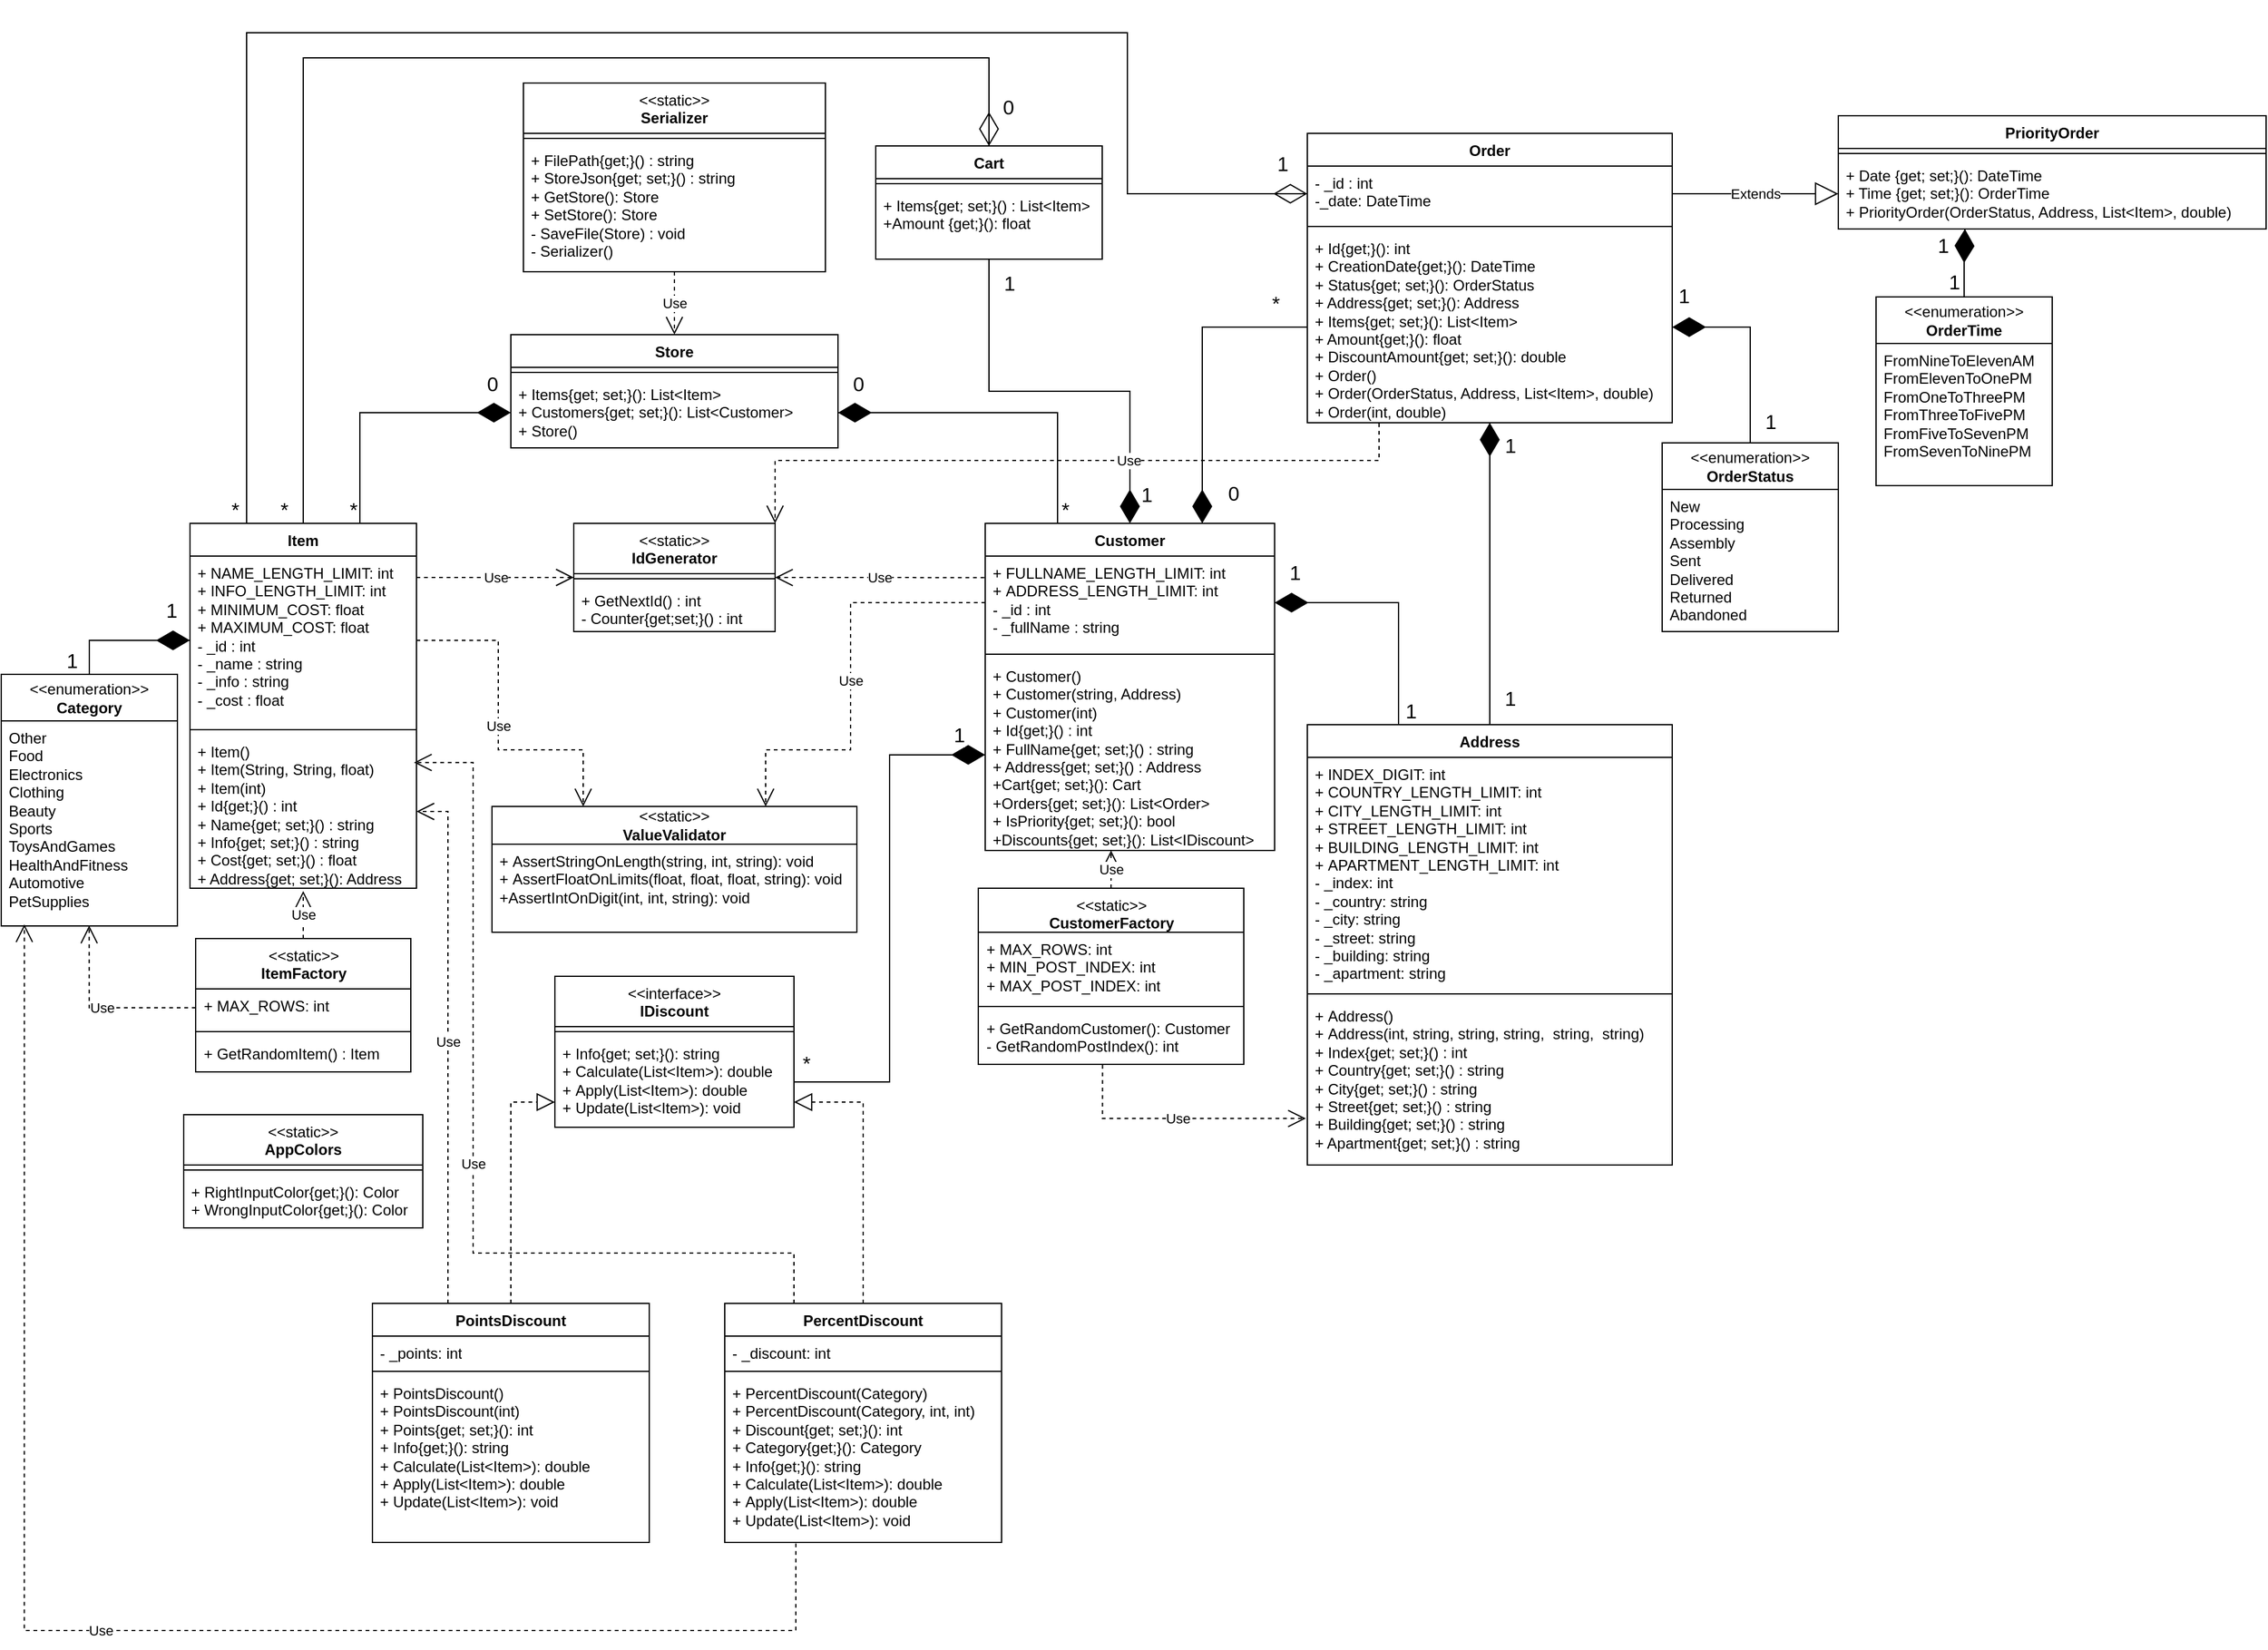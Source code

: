 <mxfile version="23.1.5" type="device">
  <diagram name="Страница — 1" id="dKUkYGr1s_UcH-8YKei1">
    <mxGraphModel dx="2336" dy="2057" grid="1" gridSize="10" guides="1" tooltips="1" connect="1" arrows="1" fold="1" page="1" pageScale="1" pageWidth="827" pageHeight="1169" math="0" shadow="0">
      <root>
        <mxCell id="0" />
        <mxCell id="1" parent="0" />
        <mxCell id="oU2BkXmcU1scd5kveSyB-1" value="Customer" style="swimlane;fontStyle=1;align=center;verticalAlign=top;childLayout=stackLayout;horizontal=1;startSize=26;horizontalStack=0;resizeParent=1;resizeParentMax=0;resizeLast=0;collapsible=1;marginBottom=0;whiteSpace=wrap;html=1;" parent="1" vertex="1">
          <mxGeometry x="567" y="-80" width="230" height="260" as="geometry" />
        </mxCell>
        <mxCell id="oU2BkXmcU1scd5kveSyB-2" value="+&amp;nbsp;FULLNAME_LENGTH_LIMIT: int&lt;br&gt;+&amp;nbsp;ADDRESS_LENGTH_LIMIT: int&lt;br&gt;- _id : int&lt;br&gt;- _fullName : string" style="text;strokeColor=none;fillColor=none;align=left;verticalAlign=top;spacingLeft=4;spacingRight=4;overflow=hidden;rotatable=0;points=[[0,0.5],[1,0.5]];portConstraint=eastwest;whiteSpace=wrap;html=1;" parent="oU2BkXmcU1scd5kveSyB-1" vertex="1">
          <mxGeometry y="26" width="230" height="74" as="geometry" />
        </mxCell>
        <mxCell id="oU2BkXmcU1scd5kveSyB-3" value="" style="line;strokeWidth=1;fillColor=none;align=left;verticalAlign=middle;spacingTop=-1;spacingLeft=3;spacingRight=3;rotatable=0;labelPosition=right;points=[];portConstraint=eastwest;strokeColor=inherit;" parent="oU2BkXmcU1scd5kveSyB-1" vertex="1">
          <mxGeometry y="100" width="230" height="8" as="geometry" />
        </mxCell>
        <mxCell id="oU2BkXmcU1scd5kveSyB-4" value="+&amp;nbsp;Customer()&lt;br style=&quot;border-color: var(--border-color);&quot;&gt;+ Customer(string, Address)&lt;br&gt;+ Customer(int)&lt;br&gt;+ Id{get;}() : int&lt;br&gt;+ FullName{get; set;}() : string&lt;br&gt;+ Address{get; set;}() : Address&lt;br&gt;+Cart{get; set;}():&amp;nbsp;Cart&lt;br&gt;+Orders{get; set;}(): List&amp;lt;Order&amp;gt;&lt;br&gt;+&amp;nbsp;IsPriority{get; set;}(): bool&lt;br&gt;+Discounts{get; set;}():&amp;nbsp;List&amp;lt;IDiscount&amp;gt;" style="text;strokeColor=none;fillColor=none;align=left;verticalAlign=top;spacingLeft=4;spacingRight=4;overflow=hidden;rotatable=0;points=[[0,0.5],[1,0.5]];portConstraint=eastwest;whiteSpace=wrap;html=1;" parent="oU2BkXmcU1scd5kveSyB-1" vertex="1">
          <mxGeometry y="108" width="230" height="152" as="geometry" />
        </mxCell>
        <mxCell id="oU2BkXmcU1scd5kveSyB-5" value="Item" style="swimlane;fontStyle=1;align=center;verticalAlign=top;childLayout=stackLayout;horizontal=1;startSize=26;horizontalStack=0;resizeParent=1;resizeParentMax=0;resizeLast=0;collapsible=1;marginBottom=0;whiteSpace=wrap;html=1;" parent="1" vertex="1">
          <mxGeometry x="-65" y="-80" width="180" height="290" as="geometry" />
        </mxCell>
        <mxCell id="oU2BkXmcU1scd5kveSyB-6" value="+&amp;nbsp;NAME_LENGTH_LIMIT: int&lt;br&gt;+&amp;nbsp;INFO_LENGTH_LIMIT: int&lt;br&gt;+&amp;nbsp;MINIMUM_COST: float&lt;br&gt;+&amp;nbsp;MAXIMUM_COST: float&lt;br&gt;- _id : int&lt;br&gt;- _name : string&lt;br&gt;- _info : string&lt;br&gt;- _cost : float" style="text;strokeColor=none;fillColor=none;align=left;verticalAlign=top;spacingLeft=4;spacingRight=4;overflow=hidden;rotatable=0;points=[[0,0.5],[1,0.5]];portConstraint=eastwest;whiteSpace=wrap;html=1;" parent="oU2BkXmcU1scd5kveSyB-5" vertex="1">
          <mxGeometry y="26" width="180" height="134" as="geometry" />
        </mxCell>
        <mxCell id="oU2BkXmcU1scd5kveSyB-7" value="" style="line;strokeWidth=1;fillColor=none;align=left;verticalAlign=middle;spacingTop=-1;spacingLeft=3;spacingRight=3;rotatable=0;labelPosition=right;points=[];portConstraint=eastwest;strokeColor=inherit;" parent="oU2BkXmcU1scd5kveSyB-5" vertex="1">
          <mxGeometry y="160" width="180" height="8" as="geometry" />
        </mxCell>
        <mxCell id="oU2BkXmcU1scd5kveSyB-8" value="+&amp;nbsp;Item()&lt;br&gt;+&amp;nbsp;Item(String, String, float)&lt;br&gt;+&amp;nbsp;Item(int)&lt;br&gt;+ Id{get;}() : int&lt;br&gt;+ Name{get; set;}() : string&lt;br&gt;+ Info{get; set;}() : string&lt;br&gt;+ Cost{get; set;}() : float&lt;br&gt;+ Address{get; set;}(): Address" style="text;strokeColor=none;fillColor=none;align=left;verticalAlign=top;spacingLeft=4;spacingRight=4;overflow=hidden;rotatable=0;points=[[0,0.5],[1,0.5]];portConstraint=eastwest;whiteSpace=wrap;html=1;" parent="oU2BkXmcU1scd5kveSyB-5" vertex="1">
          <mxGeometry y="168" width="180" height="122" as="geometry" />
        </mxCell>
        <mxCell id="oU2BkXmcU1scd5kveSyB-9" value="&lt;span style=&quot;font-weight: normal;&quot;&gt;&amp;lt;&amp;lt;static&amp;gt;&amp;gt;&lt;/span&gt;&lt;br&gt;IdGenerator" style="swimlane;fontStyle=1;align=center;verticalAlign=top;childLayout=stackLayout;horizontal=1;startSize=40;horizontalStack=0;resizeParent=1;resizeParentMax=0;resizeLast=0;collapsible=1;marginBottom=0;whiteSpace=wrap;html=1;" parent="1" vertex="1">
          <mxGeometry x="240" y="-80" width="160" height="86" as="geometry" />
        </mxCell>
        <mxCell id="oU2BkXmcU1scd5kveSyB-11" value="" style="line;strokeWidth=1;fillColor=none;align=left;verticalAlign=middle;spacingTop=-1;spacingLeft=3;spacingRight=3;rotatable=0;labelPosition=right;points=[];portConstraint=eastwest;strokeColor=inherit;" parent="oU2BkXmcU1scd5kveSyB-9" vertex="1">
          <mxGeometry y="40" width="160" height="8" as="geometry" />
        </mxCell>
        <mxCell id="oU2BkXmcU1scd5kveSyB-12" value="+ GetNextId() : int&lt;br&gt;- Counter{get;set;}() : int" style="text;strokeColor=none;fillColor=none;align=left;verticalAlign=top;spacingLeft=4;spacingRight=4;overflow=hidden;rotatable=0;points=[[0,0.5],[1,0.5]];portConstraint=eastwest;whiteSpace=wrap;html=1;" parent="oU2BkXmcU1scd5kveSyB-9" vertex="1">
          <mxGeometry y="48" width="160" height="38" as="geometry" />
        </mxCell>
        <mxCell id="oU2BkXmcU1scd5kveSyB-17" value="&amp;lt;&amp;lt;static&amp;gt;&amp;gt;&lt;br&gt;&lt;b&gt;ValueValidator&lt;/b&gt;" style="swimlane;fontStyle=0;childLayout=stackLayout;horizontal=1;startSize=30;fillColor=none;horizontalStack=0;resizeParent=1;resizeParentMax=0;resizeLast=0;collapsible=1;marginBottom=0;whiteSpace=wrap;html=1;" parent="1" vertex="1">
          <mxGeometry x="175" y="145" width="290" height="100" as="geometry" />
        </mxCell>
        <mxCell id="oU2BkXmcU1scd5kveSyB-18" value="+&amp;nbsp;AssertStringOnLength(string, int, string): void&lt;br&gt;+&amp;nbsp;AssertFloatOnLimits(float, float,&amp;nbsp;&lt;span style=&quot;background-color: initial;&quot;&gt;float, string): void&lt;br&gt;+AssertIntOnDigit(int, int, string): void&lt;br&gt;&lt;/span&gt;" style="text;strokeColor=none;fillColor=none;align=left;verticalAlign=top;spacingLeft=4;spacingRight=4;overflow=hidden;rotatable=0;points=[[0,0.5],[1,0.5]];portConstraint=eastwest;whiteSpace=wrap;html=1;" parent="oU2BkXmcU1scd5kveSyB-17" vertex="1">
          <mxGeometry y="30" width="290" height="70" as="geometry" />
        </mxCell>
        <mxCell id="YUPpxHXHpWBwXL3RrCX6-3" value="&lt;span style=&quot;font-weight: normal;&quot;&gt;&amp;lt;&amp;lt;static&amp;gt;&amp;gt;&lt;/span&gt;&lt;br&gt;CustomerFactory" style="swimlane;fontStyle=1;align=center;verticalAlign=top;childLayout=stackLayout;horizontal=1;startSize=35;horizontalStack=0;resizeParent=1;resizeParentMax=0;resizeLast=0;collapsible=1;marginBottom=0;whiteSpace=wrap;html=1;" parent="1" vertex="1">
          <mxGeometry x="561.5" y="210" width="211" height="140" as="geometry" />
        </mxCell>
        <mxCell id="YUPpxHXHpWBwXL3RrCX6-4" value="+&amp;nbsp;MAX_ROWS: int&lt;br&gt;+&amp;nbsp;MIN_POST_INDEX: int&lt;br&gt;+&amp;nbsp;MAX_POST_INDEX: int&lt;br&gt;&lt;div&gt;&lt;br&gt;&lt;/div&gt;" style="text;strokeColor=none;fillColor=none;align=left;verticalAlign=top;spacingLeft=4;spacingRight=4;overflow=hidden;rotatable=0;points=[[0,0.5],[1,0.5]];portConstraint=eastwest;whiteSpace=wrap;html=1;" parent="YUPpxHXHpWBwXL3RrCX6-3" vertex="1">
          <mxGeometry y="35" width="211" height="55" as="geometry" />
        </mxCell>
        <mxCell id="YUPpxHXHpWBwXL3RrCX6-5" value="" style="line;strokeWidth=1;fillColor=none;align=left;verticalAlign=middle;spacingTop=-1;spacingLeft=3;spacingRight=3;rotatable=0;labelPosition=right;points=[];portConstraint=eastwest;strokeColor=inherit;" parent="YUPpxHXHpWBwXL3RrCX6-3" vertex="1">
          <mxGeometry y="90" width="211" height="8" as="geometry" />
        </mxCell>
        <mxCell id="YUPpxHXHpWBwXL3RrCX6-6" value="+&amp;nbsp;GetRandomCustomer(): Customer&lt;br&gt;- GetRandomPostIndex(): int" style="text;strokeColor=none;fillColor=none;align=left;verticalAlign=top;spacingLeft=4;spacingRight=4;overflow=hidden;rotatable=0;points=[[0,0.5],[1,0.5]];portConstraint=eastwest;whiteSpace=wrap;html=1;" parent="YUPpxHXHpWBwXL3RrCX6-3" vertex="1">
          <mxGeometry y="98" width="211" height="42" as="geometry" />
        </mxCell>
        <mxCell id="YUPpxHXHpWBwXL3RrCX6-7" value="&lt;span style=&quot;font-weight: normal;&quot;&gt;&amp;lt;&amp;lt;static&amp;gt;&amp;gt;&lt;/span&gt;&lt;br&gt;ItemFactory" style="swimlane;fontStyle=1;align=center;verticalAlign=top;childLayout=stackLayout;horizontal=1;startSize=40;horizontalStack=0;resizeParent=1;resizeParentMax=0;resizeLast=0;collapsible=1;marginBottom=0;whiteSpace=wrap;html=1;" parent="1" vertex="1">
          <mxGeometry x="-60.5" y="250" width="171" height="106" as="geometry" />
        </mxCell>
        <mxCell id="YUPpxHXHpWBwXL3RrCX6-8" value="+&amp;nbsp;MAX_ROWS: int" style="text;strokeColor=none;fillColor=none;align=left;verticalAlign=top;spacingLeft=4;spacingRight=4;overflow=hidden;rotatable=0;points=[[0,0.5],[1,0.5]];portConstraint=eastwest;whiteSpace=wrap;html=1;" parent="YUPpxHXHpWBwXL3RrCX6-7" vertex="1">
          <mxGeometry y="40" width="171" height="30" as="geometry" />
        </mxCell>
        <mxCell id="YUPpxHXHpWBwXL3RrCX6-9" value="" style="line;strokeWidth=1;fillColor=none;align=left;verticalAlign=middle;spacingTop=-1;spacingLeft=3;spacingRight=3;rotatable=0;labelPosition=right;points=[];portConstraint=eastwest;strokeColor=inherit;" parent="YUPpxHXHpWBwXL3RrCX6-7" vertex="1">
          <mxGeometry y="70" width="171" height="8" as="geometry" />
        </mxCell>
        <mxCell id="YUPpxHXHpWBwXL3RrCX6-10" value="+&amp;nbsp;GetRandomItem() : Item" style="text;strokeColor=none;fillColor=none;align=left;verticalAlign=top;spacingLeft=4;spacingRight=4;overflow=hidden;rotatable=0;points=[[0,0.5],[1,0.5]];portConstraint=eastwest;whiteSpace=wrap;html=1;" parent="YUPpxHXHpWBwXL3RrCX6-7" vertex="1">
          <mxGeometry y="78" width="171" height="28" as="geometry" />
        </mxCell>
        <mxCell id="YUPpxHXHpWBwXL3RrCX6-11" value="&lt;span style=&quot;font-weight: normal;&quot;&gt;&amp;lt;&amp;lt;static&amp;gt;&amp;gt;&lt;/span&gt;&lt;br&gt;Serializer" style="swimlane;fontStyle=1;align=center;verticalAlign=top;childLayout=stackLayout;horizontal=1;startSize=40;horizontalStack=0;resizeParent=1;resizeParentMax=0;resizeLast=0;collapsible=1;marginBottom=0;whiteSpace=wrap;html=1;" parent="1" vertex="1">
          <mxGeometry x="200" y="-430" width="240" height="150" as="geometry" />
        </mxCell>
        <mxCell id="YUPpxHXHpWBwXL3RrCX6-13" value="" style="line;strokeWidth=1;fillColor=none;align=left;verticalAlign=middle;spacingTop=-1;spacingLeft=3;spacingRight=3;rotatable=0;labelPosition=right;points=[];portConstraint=eastwest;strokeColor=inherit;" parent="YUPpxHXHpWBwXL3RrCX6-11" vertex="1">
          <mxGeometry y="40" width="240" height="8" as="geometry" />
        </mxCell>
        <mxCell id="YUPpxHXHpWBwXL3RrCX6-14" value="+ FilePath{get;}() : string&lt;br&gt;+ StoreJson{get; set;}() : string&lt;br&gt;+ GetStore(): Store&lt;br&gt;+ SetStore(): Store&lt;br&gt;&lt;div&gt;-&amp;nbsp;SaveFile(Store) : void&lt;/div&gt;&lt;div&gt;- Serializer()&lt;br&gt;&lt;/div&gt;" style="text;strokeColor=none;fillColor=none;align=left;verticalAlign=top;spacingLeft=4;spacingRight=4;overflow=hidden;rotatable=0;points=[[0,0.5],[1,0.5]];portConstraint=eastwest;whiteSpace=wrap;html=1;" parent="YUPpxHXHpWBwXL3RrCX6-11" vertex="1">
          <mxGeometry y="48" width="240" height="102" as="geometry" />
        </mxCell>
        <mxCell id="bea4LqYPN4ypu249EUO9-9" value="&amp;lt;&amp;lt;enumeration&amp;gt;&amp;gt;&lt;br style=&quot;border-color: var(--border-color); font-weight: 700;&quot;&gt;&lt;span style=&quot;font-weight: 700;&quot;&gt;Category&lt;/span&gt;" style="swimlane;fontStyle=0;childLayout=stackLayout;horizontal=1;startSize=37;fillColor=none;horizontalStack=0;resizeParent=1;resizeParentMax=0;resizeLast=0;collapsible=1;marginBottom=0;whiteSpace=wrap;html=1;" parent="1" vertex="1">
          <mxGeometry x="-215" y="40" width="140" height="200" as="geometry" />
        </mxCell>
        <mxCell id="bea4LqYPN4ypu249EUO9-10" value="&lt;div&gt;Other&lt;/div&gt;&lt;div&gt;Food&lt;/div&gt;&lt;div&gt;Electronics&lt;/div&gt;&lt;div&gt;Clothing&lt;/div&gt;&lt;div&gt;Beauty&lt;/div&gt;&lt;div&gt;Sports&lt;/div&gt;&lt;div&gt;ToysAndGames&lt;/div&gt;&lt;div&gt;HealthAndFitness&lt;/div&gt;&lt;div&gt;Automotive&lt;/div&gt;&lt;div&gt;PetSupplies&lt;/div&gt;" style="text;strokeColor=none;fillColor=none;align=left;verticalAlign=top;spacingLeft=4;spacingRight=4;overflow=hidden;rotatable=0;points=[[0,0.5],[1,0.5]];portConstraint=eastwest;whiteSpace=wrap;html=1;" parent="bea4LqYPN4ypu249EUO9-9" vertex="1">
          <mxGeometry y="37" width="140" height="163" as="geometry" />
        </mxCell>
        <mxCell id="bea4LqYPN4ypu249EUO9-13" value="Store" style="swimlane;fontStyle=1;align=center;verticalAlign=top;childLayout=stackLayout;horizontal=1;startSize=26;horizontalStack=0;resizeParent=1;resizeParentMax=0;resizeLast=0;collapsible=1;marginBottom=0;whiteSpace=wrap;html=1;" parent="1" vertex="1">
          <mxGeometry x="190" y="-230" width="260" height="90" as="geometry" />
        </mxCell>
        <mxCell id="bea4LqYPN4ypu249EUO9-15" value="" style="line;strokeWidth=1;fillColor=none;align=left;verticalAlign=middle;spacingTop=-1;spacingLeft=3;spacingRight=3;rotatable=0;labelPosition=right;points=[];portConstraint=eastwest;strokeColor=inherit;" parent="bea4LqYPN4ypu249EUO9-13" vertex="1">
          <mxGeometry y="26" width="260" height="8" as="geometry" />
        </mxCell>
        <mxCell id="bea4LqYPN4ypu249EUO9-16" value="+&amp;nbsp;Items{get; set;}(): List&amp;lt;Item&amp;gt;&lt;div&gt;+ Customers{get; set;}(): List&amp;lt;Customer&amp;gt;&lt;/div&gt;&lt;div&gt;+ Store()&lt;/div&gt;" style="text;strokeColor=none;fillColor=none;align=left;verticalAlign=top;spacingLeft=4;spacingRight=4;overflow=hidden;rotatable=0;points=[[0,0.5],[1,0.5]];portConstraint=eastwest;whiteSpace=wrap;html=1;" parent="bea4LqYPN4ypu249EUO9-13" vertex="1">
          <mxGeometry y="34" width="260" height="56" as="geometry" />
        </mxCell>
        <mxCell id="bea4LqYPN4ypu249EUO9-17" value="Address" style="swimlane;fontStyle=1;align=center;verticalAlign=top;childLayout=stackLayout;horizontal=1;startSize=26;horizontalStack=0;resizeParent=1;resizeParentMax=0;resizeLast=0;collapsible=1;marginBottom=0;whiteSpace=wrap;html=1;" parent="1" vertex="1">
          <mxGeometry x="823" y="80" width="290" height="350" as="geometry" />
        </mxCell>
        <mxCell id="bea4LqYPN4ypu249EUO9-18" value="+&amp;nbsp;INDEX_DIGIT: int&lt;br style=&quot;border-color: var(--border-color);&quot;&gt;+&amp;nbsp;COUNTRY_LENGTH_LIMIT: int&lt;br style=&quot;border-color: var(--border-color);&quot;&gt;+&amp;nbsp;CITY_LENGTH_LIMIT: int&lt;br style=&quot;border-color: var(--border-color);&quot;&gt;+&amp;nbsp;STREET_LENGTH_LIMIT: int&lt;br style=&quot;border-color: var(--border-color);&quot;&gt;+&amp;nbsp;BUILDING_LENGTH_LIMIT: int&lt;br style=&quot;border-color: var(--border-color);&quot;&gt;+&amp;nbsp;APARTMENT_LENGTH_LIMIT: int&lt;br&gt;-&amp;nbsp;_index: int&lt;br&gt;-&amp;nbsp;_country: string&lt;br&gt;- _city: string&lt;br&gt;- _street: string&lt;br&gt;- _building: string&lt;br&gt;- _apartment: string" style="text;strokeColor=none;fillColor=none;align=left;verticalAlign=top;spacingLeft=4;spacingRight=4;overflow=hidden;rotatable=0;points=[[0,0.5],[1,0.5]];portConstraint=eastwest;whiteSpace=wrap;html=1;" parent="bea4LqYPN4ypu249EUO9-17" vertex="1">
          <mxGeometry y="26" width="290" height="184" as="geometry" />
        </mxCell>
        <mxCell id="bea4LqYPN4ypu249EUO9-19" value="" style="line;strokeWidth=1;fillColor=none;align=left;verticalAlign=middle;spacingTop=-1;spacingLeft=3;spacingRight=3;rotatable=0;labelPosition=right;points=[];portConstraint=eastwest;strokeColor=inherit;" parent="bea4LqYPN4ypu249EUO9-17" vertex="1">
          <mxGeometry y="210" width="290" height="8" as="geometry" />
        </mxCell>
        <mxCell id="bea4LqYPN4ypu249EUO9-20" value="+&amp;nbsp;Address()&lt;br&gt;+&amp;nbsp;Address(int, string, string, string,&amp;nbsp; string,&amp;nbsp; string)&lt;br&gt;+ Index{get; set;}() : int&lt;br style=&quot;border-color: var(--border-color);&quot;&gt;+ Country{get; set;}() : string&lt;br&gt;+ City{get; set;}() : string&lt;br&gt;+ Street{get; set;}() : string&lt;br&gt;+ Building{get; set;}() : string&lt;br&gt;+ Apartment{get; set;}() : string" style="text;strokeColor=none;fillColor=none;align=left;verticalAlign=top;spacingLeft=4;spacingRight=4;overflow=hidden;rotatable=0;points=[[0,0.5],[1,0.5]];portConstraint=eastwest;whiteSpace=wrap;html=1;" parent="bea4LqYPN4ypu249EUO9-17" vertex="1">
          <mxGeometry y="218" width="290" height="132" as="geometry" />
        </mxCell>
        <mxCell id="bea4LqYPN4ypu249EUO9-51" value="" style="endArrow=none;html=1;edgeStyle=orthogonalEdgeStyle;rounded=0;entryX=0;entryY=0.5;entryDx=0;entryDy=0;exitX=0.5;exitY=0;exitDx=0;exitDy=0;" parent="1" source="bea4LqYPN4ypu249EUO9-9" target="oU2BkXmcU1scd5kveSyB-6" edge="1">
          <mxGeometry relative="1" as="geometry">
            <mxPoint x="-160" y="140" as="sourcePoint" />
            <mxPoint y="140" as="targetPoint" />
          </mxGeometry>
        </mxCell>
        <mxCell id="bea4LqYPN4ypu249EUO9-52" value="1" style="edgeLabel;resizable=0;html=1;align=left;verticalAlign=bottom;fontSize=16;" parent="bea4LqYPN4ypu249EUO9-51" connectable="0" vertex="1">
          <mxGeometry x="-1" relative="1" as="geometry">
            <mxPoint x="-20" as="offset" />
          </mxGeometry>
        </mxCell>
        <mxCell id="bea4LqYPN4ypu249EUO9-53" value="1" style="edgeLabel;resizable=0;html=1;align=right;verticalAlign=bottom;fontSize=16;" parent="bea4LqYPN4ypu249EUO9-51" connectable="0" vertex="1">
          <mxGeometry x="1" relative="1" as="geometry">
            <mxPoint x="-10" y="-13" as="offset" />
          </mxGeometry>
        </mxCell>
        <mxCell id="bea4LqYPN4ypu249EUO9-59" value="" style="endArrow=none;html=1;edgeStyle=orthogonalEdgeStyle;rounded=0;entryX=0;entryY=0.5;entryDx=0;entryDy=0;exitX=0.75;exitY=0;exitDx=0;exitDy=0;" parent="1" source="oU2BkXmcU1scd5kveSyB-5" target="bea4LqYPN4ypu249EUO9-16" edge="1">
          <mxGeometry relative="1" as="geometry">
            <mxPoint x="80" y="-190" as="sourcePoint" />
            <mxPoint x="240" y="-190" as="targetPoint" />
          </mxGeometry>
        </mxCell>
        <mxCell id="bea4LqYPN4ypu249EUO9-60" value="*" style="edgeLabel;resizable=0;html=1;align=left;verticalAlign=bottom;fontSize=16;" parent="bea4LqYPN4ypu249EUO9-59" connectable="0" vertex="1">
          <mxGeometry x="-1" relative="1" as="geometry">
            <mxPoint x="-10" as="offset" />
          </mxGeometry>
        </mxCell>
        <mxCell id="bea4LqYPN4ypu249EUO9-61" value="0" style="edgeLabel;resizable=0;html=1;align=right;verticalAlign=bottom;fontSize=16;" parent="bea4LqYPN4ypu249EUO9-59" connectable="0" vertex="1">
          <mxGeometry x="1" relative="1" as="geometry">
            <mxPoint x="-10" y="-12" as="offset" />
          </mxGeometry>
        </mxCell>
        <mxCell id="bea4LqYPN4ypu249EUO9-63" value="" style="endArrow=diamondThin;endFill=1;endSize=24;html=1;rounded=0;entryX=1;entryY=0.5;entryDx=0;entryDy=0;exitX=0.25;exitY=0;exitDx=0;exitDy=0;edgeStyle=orthogonalEdgeStyle;" parent="1" source="oU2BkXmcU1scd5kveSyB-1" target="bea4LqYPN4ypu249EUO9-16" edge="1">
          <mxGeometry width="160" relative="1" as="geometry">
            <mxPoint x="570" y="-200" as="sourcePoint" />
            <mxPoint x="730" y="-200" as="targetPoint" />
          </mxGeometry>
        </mxCell>
        <mxCell id="bea4LqYPN4ypu249EUO9-64" value="" style="endArrow=none;html=1;edgeStyle=orthogonalEdgeStyle;rounded=0;exitX=1;exitY=0.5;exitDx=0;exitDy=0;entryX=0.25;entryY=0;entryDx=0;entryDy=0;" parent="1" source="bea4LqYPN4ypu249EUO9-16" target="oU2BkXmcU1scd5kveSyB-1" edge="1">
          <mxGeometry relative="1" as="geometry">
            <mxPoint x="550" y="-200" as="sourcePoint" />
            <mxPoint x="710" y="-200" as="targetPoint" />
          </mxGeometry>
        </mxCell>
        <mxCell id="bea4LqYPN4ypu249EUO9-65" value="0" style="edgeLabel;resizable=0;html=1;align=left;verticalAlign=bottom;fontSize=16;" parent="bea4LqYPN4ypu249EUO9-64" connectable="0" vertex="1">
          <mxGeometry x="-1" relative="1" as="geometry">
            <mxPoint x="10" y="-12" as="offset" />
          </mxGeometry>
        </mxCell>
        <mxCell id="bea4LqYPN4ypu249EUO9-66" value="*" style="edgeLabel;resizable=0;html=1;align=right;verticalAlign=bottom;fontSize=16;" parent="bea4LqYPN4ypu249EUO9-64" connectable="0" vertex="1">
          <mxGeometry x="1" relative="1" as="geometry">
            <mxPoint x="10" as="offset" />
          </mxGeometry>
        </mxCell>
        <mxCell id="bea4LqYPN4ypu249EUO9-67" value="" style="endArrow=diamondThin;endFill=1;endSize=24;html=1;rounded=0;entryX=0;entryY=0.5;entryDx=0;entryDy=0;edgeStyle=orthogonalEdgeStyle;exitX=0.75;exitY=0;exitDx=0;exitDy=0;" parent="1" source="oU2BkXmcU1scd5kveSyB-5" target="bea4LqYPN4ypu249EUO9-16" edge="1">
          <mxGeometry width="160" relative="1" as="geometry">
            <mxPoint x="20" y="-130" as="sourcePoint" />
            <mxPoint x="180" y="-130" as="targetPoint" />
          </mxGeometry>
        </mxCell>
        <mxCell id="bea4LqYPN4ypu249EUO9-68" value="" style="endArrow=none;html=1;edgeStyle=orthogonalEdgeStyle;rounded=0;entryX=0.25;entryY=0;entryDx=0;entryDy=0;exitX=1;exitY=0.5;exitDx=0;exitDy=0;" parent="1" source="oU2BkXmcU1scd5kveSyB-2" target="bea4LqYPN4ypu249EUO9-17" edge="1">
          <mxGeometry relative="1" as="geometry">
            <mxPoint x="710" y="-23" as="sourcePoint" />
            <mxPoint x="790" y="-50" as="targetPoint" />
          </mxGeometry>
        </mxCell>
        <mxCell id="bea4LqYPN4ypu249EUO9-69" value="1" style="edgeLabel;resizable=0;html=1;align=left;verticalAlign=bottom;fontSize=16;" parent="bea4LqYPN4ypu249EUO9-68" connectable="0" vertex="1">
          <mxGeometry x="-1" relative="1" as="geometry">
            <mxPoint x="10" y="-13" as="offset" />
          </mxGeometry>
        </mxCell>
        <mxCell id="bea4LqYPN4ypu249EUO9-70" value="1" style="edgeLabel;resizable=0;html=1;align=right;verticalAlign=bottom;fontSize=16;" parent="bea4LqYPN4ypu249EUO9-68" connectable="0" vertex="1">
          <mxGeometry x="1" relative="1" as="geometry">
            <mxPoint x="15" as="offset" />
          </mxGeometry>
        </mxCell>
        <mxCell id="bea4LqYPN4ypu249EUO9-71" value="" style="endArrow=diamondThin;endFill=1;endSize=24;html=1;rounded=0;entryX=0;entryY=0.5;entryDx=0;entryDy=0;edgeStyle=orthogonalEdgeStyle;exitX=0.5;exitY=0;exitDx=0;exitDy=0;" parent="1" source="bea4LqYPN4ypu249EUO9-9" target="oU2BkXmcU1scd5kveSyB-6" edge="1">
          <mxGeometry width="160" relative="1" as="geometry">
            <mxPoint x="170" y="-70" as="sourcePoint" />
            <mxPoint x="210" y="-158" as="targetPoint" />
          </mxGeometry>
        </mxCell>
        <mxCell id="bea4LqYPN4ypu249EUO9-72" value="" style="endArrow=diamondThin;endFill=1;endSize=24;html=1;rounded=0;entryX=1;entryY=0.5;entryDx=0;entryDy=0;edgeStyle=orthogonalEdgeStyle;exitX=0.25;exitY=0;exitDx=0;exitDy=0;" parent="1" source="bea4LqYPN4ypu249EUO9-17" target="oU2BkXmcU1scd5kveSyB-2" edge="1">
          <mxGeometry width="160" relative="1" as="geometry">
            <mxPoint x="770" y="-60" as="sourcePoint" />
            <mxPoint x="810" y="-148" as="targetPoint" />
          </mxGeometry>
        </mxCell>
        <mxCell id="bea4LqYPN4ypu249EUO9-74" value="Use" style="endArrow=open;endSize=12;dashed=1;html=1;rounded=0;entryX=0.5;entryY=0;entryDx=0;entryDy=0;edgeStyle=orthogonalEdgeStyle;" parent="1" source="YUPpxHXHpWBwXL3RrCX6-14" target="bea4LqYPN4ypu249EUO9-13" edge="1">
          <mxGeometry width="160" relative="1" as="geometry">
            <mxPoint x="130" y="-280" as="sourcePoint" />
            <mxPoint x="290" y="-280" as="targetPoint" />
            <Array as="points">
              <mxPoint x="320" y="-280" />
              <mxPoint x="320" y="-280" />
            </Array>
          </mxGeometry>
        </mxCell>
        <mxCell id="bea4LqYPN4ypu249EUO9-75" value="Use" style="endArrow=open;endSize=12;dashed=1;html=1;rounded=0;entryX=0.5;entryY=1.018;entryDx=0;entryDy=0;entryPerimeter=0;edgeStyle=elbowEdgeStyle;exitX=0.5;exitY=0;exitDx=0;exitDy=0;" parent="1" source="YUPpxHXHpWBwXL3RrCX6-7" target="oU2BkXmcU1scd5kveSyB-8" edge="1">
          <mxGeometry width="160" relative="1" as="geometry">
            <mxPoint x="49" y="250" as="sourcePoint" />
            <mxPoint x="390" y="230" as="targetPoint" />
          </mxGeometry>
        </mxCell>
        <mxCell id="bea4LqYPN4ypu249EUO9-76" value="Use" style="endArrow=open;endSize=12;dashed=1;html=1;rounded=0;edgeStyle=orthogonalEdgeStyle;exitX=0.5;exitY=0;exitDx=0;exitDy=0;" parent="1" source="YUPpxHXHpWBwXL3RrCX6-3" target="oU2BkXmcU1scd5kveSyB-4" edge="1">
          <mxGeometry width="160" relative="1" as="geometry">
            <mxPoint x="600" y="160" as="sourcePoint" />
            <mxPoint x="59" y="212" as="targetPoint" />
            <Array as="points">
              <mxPoint x="599" y="145" />
              <mxPoint x="600" y="145" />
            </Array>
          </mxGeometry>
        </mxCell>
        <mxCell id="bea4LqYPN4ypu249EUO9-83" value="Use" style="endArrow=open;endSize=12;dashed=1;html=1;rounded=0;edgeStyle=elbowEdgeStyle;elbow=vertical;entryX=-0.03;entryY=0.23;entryDx=0;entryDy=0;entryPerimeter=0;exitX=-0.003;exitY=0.231;exitDx=0;exitDy=0;exitPerimeter=0;" parent="1" edge="1" source="oU2BkXmcU1scd5kveSyB-2">
          <mxGeometry width="160" relative="1" as="geometry">
            <mxPoint x="500" y="-36.98" as="sourcePoint" />
            <mxPoint x="400" y="-37" as="targetPoint" />
            <Array as="points">
              <mxPoint x="457" y="-37" />
            </Array>
          </mxGeometry>
        </mxCell>
        <mxCell id="bea4LqYPN4ypu249EUO9-82" value="Use" style="endArrow=open;endSize=12;dashed=1;html=1;rounded=0;edgeStyle=elbowEdgeStyle;elbow=vertical;entryX=0;entryY=0.5;entryDx=0;entryDy=0;" parent="1" source="oU2BkXmcU1scd5kveSyB-6" target="oU2BkXmcU1scd5kveSyB-9" edge="1">
          <mxGeometry width="160" relative="1" as="geometry">
            <mxPoint x="190" y="-10" as="sourcePoint" />
            <mxPoint x="190" y="-90" as="targetPoint" />
            <Array as="points">
              <mxPoint x="190" y="-37" />
            </Array>
          </mxGeometry>
        </mxCell>
        <mxCell id="bea4LqYPN4ypu249EUO9-77" value="Use" style="endArrow=open;endSize=12;dashed=1;html=1;rounded=0;exitX=1;exitY=0.5;exitDx=0;exitDy=0;entryX=0.25;entryY=0;entryDx=0;entryDy=0;edgeStyle=orthogonalEdgeStyle;" parent="1" source="oU2BkXmcU1scd5kveSyB-6" target="oU2BkXmcU1scd5kveSyB-17" edge="1">
          <mxGeometry width="160" relative="1" as="geometry">
            <mxPoint x="59" y="212" as="sourcePoint" />
            <mxPoint x="59" y="280" as="targetPoint" />
            <Array as="points">
              <mxPoint x="180" y="13" />
              <mxPoint x="180" y="100" />
              <mxPoint x="248" y="100" />
            </Array>
          </mxGeometry>
        </mxCell>
        <mxCell id="bea4LqYPN4ypu249EUO9-79" value="Use" style="endArrow=open;endSize=12;dashed=1;html=1;rounded=0;exitX=0;exitY=0.5;exitDx=0;exitDy=0;entryX=0.75;entryY=0;entryDx=0;entryDy=0;edgeStyle=orthogonalEdgeStyle;" parent="1" source="oU2BkXmcU1scd5kveSyB-2" target="oU2BkXmcU1scd5kveSyB-17" edge="1">
          <mxGeometry width="160" relative="1" as="geometry">
            <mxPoint x="159" y="33" as="sourcePoint" />
            <mxPoint x="268" y="165" as="targetPoint" />
            <Array as="points">
              <mxPoint x="460" y="-17" />
              <mxPoint x="460" y="100" />
              <mxPoint x="393" y="100" />
            </Array>
          </mxGeometry>
        </mxCell>
        <mxCell id="bea4LqYPN4ypu249EUO9-84" value="Use" style="endArrow=open;endSize=12;dashed=1;html=1;rounded=0;exitX=0;exitY=0.5;exitDx=0;exitDy=0;edgeStyle=orthogonalEdgeStyle;entryX=0.499;entryY=0.998;entryDx=0;entryDy=0;entryPerimeter=0;" parent="1" source="YUPpxHXHpWBwXL3RrCX6-8" target="bea4LqYPN4ypu249EUO9-10" edge="1">
          <mxGeometry width="160" relative="1" as="geometry">
            <mxPoint x="-260" y="302.58" as="sourcePoint" />
            <mxPoint x="-100" y="302.58" as="targetPoint" />
          </mxGeometry>
        </mxCell>
        <mxCell id="bea4LqYPN4ypu249EUO9-85" value="Use" style="endArrow=open;endSize=12;dashed=1;html=1;rounded=0;entryX=-0.004;entryY=0.72;entryDx=0;entryDy=0;entryPerimeter=0;edgeStyle=orthogonalEdgeStyle;exitX=0.468;exitY=1.012;exitDx=0;exitDy=0;exitPerimeter=0;" parent="1" source="YUPpxHXHpWBwXL3RrCX6-6" target="bea4LqYPN4ypu249EUO9-20" edge="1">
          <mxGeometry width="160" relative="1" as="geometry">
            <mxPoint x="568" y="415" as="sourcePoint" />
            <mxPoint x="530" y="350" as="targetPoint" />
          </mxGeometry>
        </mxCell>
        <mxCell id="o86-RlVMLU8QY38OQ1_Z-1" value="&lt;span style=&quot;font-weight: normal;&quot;&gt;&amp;lt;&amp;lt;static&amp;gt;&amp;gt;&lt;/span&gt;&lt;br&gt;AppColors" style="swimlane;fontStyle=1;align=center;verticalAlign=top;childLayout=stackLayout;horizontal=1;startSize=40;horizontalStack=0;resizeParent=1;resizeParentMax=0;resizeLast=0;collapsible=1;marginBottom=0;whiteSpace=wrap;html=1;" parent="1" vertex="1">
          <mxGeometry x="-70" y="390" width="190" height="90" as="geometry" />
        </mxCell>
        <mxCell id="o86-RlVMLU8QY38OQ1_Z-3" value="" style="line;strokeWidth=1;fillColor=none;align=left;verticalAlign=middle;spacingTop=-1;spacingLeft=3;spacingRight=3;rotatable=0;labelPosition=right;points=[];portConstraint=eastwest;strokeColor=inherit;" parent="o86-RlVMLU8QY38OQ1_Z-1" vertex="1">
          <mxGeometry y="40" width="190" height="8" as="geometry" />
        </mxCell>
        <mxCell id="o86-RlVMLU8QY38OQ1_Z-4" value="+&amp;nbsp;RightInputColor{get;}(): Color&lt;br&gt;+ WrongInputColor{get;}(): Color" style="text;strokeColor=none;fillColor=none;align=left;verticalAlign=top;spacingLeft=4;spacingRight=4;overflow=hidden;rotatable=0;points=[[0,0.5],[1,0.5]];portConstraint=eastwest;whiteSpace=wrap;html=1;" parent="o86-RlVMLU8QY38OQ1_Z-1" vertex="1">
          <mxGeometry y="48" width="190" height="42" as="geometry" />
        </mxCell>
        <mxCell id="wMgxAkg3qxdB3Mywo7gH-5" value="&amp;lt;&amp;lt;enumeration&amp;gt;&amp;gt;&lt;br style=&quot;border-color: var(--border-color); font-weight: 700;&quot;&gt;&lt;span style=&quot;font-weight: 700;&quot;&gt;OrderStatus&lt;/span&gt;" style="swimlane;fontStyle=0;childLayout=stackLayout;horizontal=1;startSize=37;fillColor=none;horizontalStack=0;resizeParent=1;resizeParentMax=0;resizeLast=0;collapsible=1;marginBottom=0;whiteSpace=wrap;html=1;" parent="1" vertex="1">
          <mxGeometry x="1105" y="-144" width="140" height="150" as="geometry" />
        </mxCell>
        <mxCell id="wMgxAkg3qxdB3Mywo7gH-6" value="&lt;div&gt;New&lt;/div&gt;&lt;div&gt;Processing&lt;/div&gt;&lt;div&gt;Assembly&lt;/div&gt;&lt;div&gt;Sent&lt;/div&gt;&lt;div&gt;Delivered&lt;/div&gt;&lt;div&gt;Returned&lt;/div&gt;&lt;div&gt;Abandoned&lt;/div&gt;" style="text;strokeColor=none;fillColor=none;align=left;verticalAlign=top;spacingLeft=4;spacingRight=4;overflow=hidden;rotatable=0;points=[[0,0.5],[1,0.5]];portConstraint=eastwest;whiteSpace=wrap;html=1;" parent="wMgxAkg3qxdB3Mywo7gH-5" vertex="1">
          <mxGeometry y="37" width="140" height="113" as="geometry" />
        </mxCell>
        <mxCell id="wMgxAkg3qxdB3Mywo7gH-7" value="Cart" style="swimlane;fontStyle=1;align=center;verticalAlign=top;childLayout=stackLayout;horizontal=1;startSize=26;horizontalStack=0;resizeParent=1;resizeParentMax=0;resizeLast=0;collapsible=1;marginBottom=0;whiteSpace=wrap;html=1;" parent="1" vertex="1">
          <mxGeometry x="480" y="-380" width="180" height="90" as="geometry" />
        </mxCell>
        <mxCell id="wMgxAkg3qxdB3Mywo7gH-9" value="" style="line;strokeWidth=1;fillColor=none;align=left;verticalAlign=middle;spacingTop=-1;spacingLeft=3;spacingRight=3;rotatable=0;labelPosition=right;points=[];portConstraint=eastwest;strokeColor=inherit;" parent="wMgxAkg3qxdB3Mywo7gH-7" vertex="1">
          <mxGeometry y="26" width="180" height="8" as="geometry" />
        </mxCell>
        <mxCell id="wMgxAkg3qxdB3Mywo7gH-10" value="+ Items{get; set;}() :&amp;nbsp;List&amp;lt;Item&amp;gt;&lt;br&gt;+Amount {get;}(): float" style="text;strokeColor=none;fillColor=none;align=left;verticalAlign=top;spacingLeft=4;spacingRight=4;overflow=hidden;rotatable=0;points=[[0,0.5],[1,0.5]];portConstraint=eastwest;whiteSpace=wrap;html=1;" parent="wMgxAkg3qxdB3Mywo7gH-7" vertex="1">
          <mxGeometry y="34" width="180" height="56" as="geometry" />
        </mxCell>
        <mxCell id="wMgxAkg3qxdB3Mywo7gH-11" value="Order" style="swimlane;fontStyle=1;align=center;verticalAlign=top;childLayout=stackLayout;horizontal=1;startSize=26;horizontalStack=0;resizeParent=1;resizeParentMax=0;resizeLast=0;collapsible=1;marginBottom=0;whiteSpace=wrap;html=1;" parent="1" vertex="1">
          <mxGeometry x="823" y="-390" width="290" height="230" as="geometry" />
        </mxCell>
        <mxCell id="wMgxAkg3qxdB3Mywo7gH-12" value="- _id : int&lt;br&gt;-_date: DateTime" style="text;strokeColor=none;fillColor=none;align=left;verticalAlign=top;spacingLeft=4;spacingRight=4;overflow=hidden;rotatable=0;points=[[0,0.5],[1,0.5]];portConstraint=eastwest;whiteSpace=wrap;html=1;" parent="wMgxAkg3qxdB3Mywo7gH-11" vertex="1">
          <mxGeometry y="26" width="290" height="44" as="geometry" />
        </mxCell>
        <mxCell id="wMgxAkg3qxdB3Mywo7gH-13" value="" style="line;strokeWidth=1;fillColor=none;align=left;verticalAlign=middle;spacingTop=-1;spacingLeft=3;spacingRight=3;rotatable=0;labelPosition=right;points=[];portConstraint=eastwest;strokeColor=inherit;" parent="wMgxAkg3qxdB3Mywo7gH-11" vertex="1">
          <mxGeometry y="70" width="290" height="8" as="geometry" />
        </mxCell>
        <mxCell id="wMgxAkg3qxdB3Mywo7gH-14" value="+ Id{get;}(): int&lt;br&gt;+ CreationDate{get;}(): DateTime&lt;br&gt;+ Status{get; set;}(): OrderStatus&lt;br&gt;+ Address{get; set;}(): Address&lt;br&gt;+ Items{get; set;}():&amp;nbsp;List&amp;lt;Item&amp;gt;&lt;br&gt;+ Amount{get;}(): float&lt;br&gt;+&amp;nbsp;DiscountAmount{get; set;}(): double&lt;br&gt;+ Order()&amp;nbsp;&lt;br&gt;+ Order(OrderStatus, Address, List&amp;lt;Item&amp;gt;, double)&lt;br&gt;+ Order(int, double)" style="text;strokeColor=none;fillColor=none;align=left;verticalAlign=top;spacingLeft=4;spacingRight=4;overflow=hidden;rotatable=0;points=[[0,0.5],[1,0.5]];portConstraint=eastwest;whiteSpace=wrap;html=1;" parent="wMgxAkg3qxdB3Mywo7gH-11" vertex="1">
          <mxGeometry y="78" width="290" height="152" as="geometry" />
        </mxCell>
        <mxCell id="wMgxAkg3qxdB3Mywo7gH-15" value="" style="endArrow=diamondThin;endFill=1;endSize=24;html=1;rounded=0;entryX=0.5;entryY=1;entryDx=0;entryDy=0;edgeStyle=orthogonalEdgeStyle;exitX=0.5;exitY=0;exitDx=0;exitDy=0;entryPerimeter=0;" parent="1" source="bea4LqYPN4ypu249EUO9-17" target="wMgxAkg3qxdB3Mywo7gH-14" edge="1">
          <mxGeometry width="160" relative="1" as="geometry">
            <mxPoint x="800" y="402.45" as="sourcePoint" />
            <mxPoint x="720" y="429.45" as="targetPoint" />
          </mxGeometry>
        </mxCell>
        <mxCell id="wMgxAkg3qxdB3Mywo7gH-16" value="" style="endArrow=none;html=1;edgeStyle=orthogonalEdgeStyle;rounded=0;entryX=0.5;entryY=1;entryDx=0;entryDy=0;exitX=0.5;exitY=0;exitDx=0;exitDy=0;entryPerimeter=0;" parent="1" source="bea4LqYPN4ypu249EUO9-17" target="wMgxAkg3qxdB3Mywo7gH-14" edge="1">
          <mxGeometry relative="1" as="geometry">
            <mxPoint x="1100" y="-310" as="sourcePoint" />
            <mxPoint x="760" y="500" as="targetPoint" />
          </mxGeometry>
        </mxCell>
        <mxCell id="wMgxAkg3qxdB3Mywo7gH-17" value="1" style="edgeLabel;resizable=0;html=1;align=left;verticalAlign=bottom;fontSize=16;" parent="wMgxAkg3qxdB3Mywo7gH-16" connectable="0" vertex="1">
          <mxGeometry x="-1" relative="1" as="geometry">
            <mxPoint x="10" y="-10" as="offset" />
          </mxGeometry>
        </mxCell>
        <mxCell id="wMgxAkg3qxdB3Mywo7gH-18" value="1" style="edgeLabel;resizable=0;html=1;align=right;verticalAlign=bottom;fontSize=16;" parent="wMgxAkg3qxdB3Mywo7gH-16" connectable="0" vertex="1">
          <mxGeometry x="1" relative="1" as="geometry">
            <mxPoint x="21" y="29" as="offset" />
          </mxGeometry>
        </mxCell>
        <mxCell id="wMgxAkg3qxdB3Mywo7gH-19" value="" style="endArrow=diamondThin;endFill=1;endSize=24;html=1;rounded=0;entryX=0.75;entryY=0;entryDx=0;entryDy=0;edgeStyle=orthogonalEdgeStyle;exitX=0;exitY=0.5;exitDx=0;exitDy=0;" parent="1" source="wMgxAkg3qxdB3Mywo7gH-14" target="oU2BkXmcU1scd5kveSyB-1" edge="1">
          <mxGeometry width="160" relative="1" as="geometry">
            <mxPoint x="976" y="-9" as="sourcePoint" />
            <mxPoint x="800" y="-170" as="targetPoint" />
          </mxGeometry>
        </mxCell>
        <mxCell id="wMgxAkg3qxdB3Mywo7gH-20" value="" style="endArrow=none;html=1;edgeStyle=orthogonalEdgeStyle;rounded=0;entryX=0.75;entryY=0;entryDx=0;entryDy=0;exitX=0;exitY=0.5;exitDx=0;exitDy=0;" parent="1" source="wMgxAkg3qxdB3Mywo7gH-14" target="oU2BkXmcU1scd5kveSyB-1" edge="1">
          <mxGeometry relative="1" as="geometry">
            <mxPoint x="910" y="-14" as="sourcePoint" />
            <mxPoint x="790" y="-110" as="targetPoint" />
          </mxGeometry>
        </mxCell>
        <mxCell id="wMgxAkg3qxdB3Mywo7gH-21" value="*" style="edgeLabel;resizable=0;html=1;align=left;verticalAlign=bottom;fontSize=16;" parent="wMgxAkg3qxdB3Mywo7gH-20" connectable="0" vertex="1">
          <mxGeometry x="-1" relative="1" as="geometry">
            <mxPoint x="-30" y="-8" as="offset" />
          </mxGeometry>
        </mxCell>
        <mxCell id="wMgxAkg3qxdB3Mywo7gH-22" value="0" style="edgeLabel;resizable=0;html=1;align=right;verticalAlign=bottom;fontSize=16;" parent="wMgxAkg3qxdB3Mywo7gH-20" connectable="0" vertex="1">
          <mxGeometry x="1" relative="1" as="geometry">
            <mxPoint x="30" y="-13" as="offset" />
          </mxGeometry>
        </mxCell>
        <mxCell id="wMgxAkg3qxdB3Mywo7gH-23" value="" style="endArrow=none;html=1;edgeStyle=orthogonalEdgeStyle;rounded=0;entryX=0.5;entryY=0;entryDx=0;entryDy=0;exitX=0.5;exitY=1;exitDx=0;exitDy=0;exitPerimeter=0;" parent="1" source="wMgxAkg3qxdB3Mywo7gH-10" target="oU2BkXmcU1scd5kveSyB-1" edge="1">
          <mxGeometry relative="1" as="geometry">
            <mxPoint x="1186" y="-168" as="sourcePoint" />
            <mxPoint x="1110" y="94" as="targetPoint" />
          </mxGeometry>
        </mxCell>
        <mxCell id="wMgxAkg3qxdB3Mywo7gH-24" value="1" style="edgeLabel;resizable=0;html=1;align=left;verticalAlign=bottom;fontSize=16;" parent="wMgxAkg3qxdB3Mywo7gH-23" connectable="0" vertex="1">
          <mxGeometry x="-1" relative="1" as="geometry">
            <mxPoint x="10" y="30" as="offset" />
          </mxGeometry>
        </mxCell>
        <mxCell id="wMgxAkg3qxdB3Mywo7gH-25" value="1" style="edgeLabel;resizable=0;html=1;align=right;verticalAlign=bottom;fontSize=16;" parent="wMgxAkg3qxdB3Mywo7gH-23" connectable="0" vertex="1">
          <mxGeometry x="1" relative="1" as="geometry">
            <mxPoint x="18" y="-12" as="offset" />
          </mxGeometry>
        </mxCell>
        <mxCell id="wMgxAkg3qxdB3Mywo7gH-37" value="" style="endArrow=diamondThin;endFill=1;endSize=24;html=1;rounded=0;entryX=0.5;entryY=0;entryDx=0;entryDy=0;edgeStyle=orthogonalEdgeStyle;exitX=0.5;exitY=1;exitDx=0;exitDy=0;exitPerimeter=0;" parent="1" source="wMgxAkg3qxdB3Mywo7gH-10" target="oU2BkXmcU1scd5kveSyB-1" edge="1">
          <mxGeometry width="160" relative="1" as="geometry">
            <mxPoint x="996" y="201" as="sourcePoint" />
            <mxPoint x="820" y="40" as="targetPoint" />
          </mxGeometry>
        </mxCell>
        <mxCell id="wMgxAkg3qxdB3Mywo7gH-41" value="" style="endArrow=none;html=1;edgeStyle=orthogonalEdgeStyle;rounded=0;entryX=0;entryY=0.5;entryDx=0;entryDy=0;exitX=0.25;exitY=0;exitDx=0;exitDy=0;" parent="1" source="oU2BkXmcU1scd5kveSyB-5" target="wMgxAkg3qxdB3Mywo7gH-12" edge="1">
          <mxGeometry relative="1" as="geometry">
            <mxPoint x="530" y="-274" as="sourcePoint" />
            <mxPoint x="606" y="-430" as="targetPoint" />
            <Array as="points">
              <mxPoint x="-20" y="-470" />
              <mxPoint x="680" y="-470" />
              <mxPoint x="680" y="-342" />
            </Array>
          </mxGeometry>
        </mxCell>
        <mxCell id="wMgxAkg3qxdB3Mywo7gH-42" value="*" style="edgeLabel;resizable=0;html=1;align=left;verticalAlign=bottom;fontSize=16;" parent="wMgxAkg3qxdB3Mywo7gH-41" connectable="0" vertex="1">
          <mxGeometry x="-1" relative="1" as="geometry">
            <mxPoint x="-14" as="offset" />
          </mxGeometry>
        </mxCell>
        <mxCell id="wMgxAkg3qxdB3Mywo7gH-43" value="1" style="edgeLabel;resizable=0;html=1;align=right;verticalAlign=bottom;fontSize=16;" parent="wMgxAkg3qxdB3Mywo7gH-41" connectable="0" vertex="1">
          <mxGeometry x="1" relative="1" as="geometry">
            <mxPoint x="-15" y="-13" as="offset" />
          </mxGeometry>
        </mxCell>
        <mxCell id="wMgxAkg3qxdB3Mywo7gH-40" value="" style="endArrow=diamondThin;endFill=0;endSize=24;html=1;rounded=0;entryX=0;entryY=0.5;entryDx=0;entryDy=0;edgeStyle=orthogonalEdgeStyle;exitX=0.25;exitY=0;exitDx=0;exitDy=0;" parent="1" source="oU2BkXmcU1scd5kveSyB-5" target="wMgxAkg3qxdB3Mywo7gH-12" edge="1">
          <mxGeometry width="160" relative="1" as="geometry">
            <mxPoint x="493.5" y="-410" as="sourcePoint" />
            <mxPoint x="653.5" y="-410" as="targetPoint" />
            <Array as="points">
              <mxPoint x="-20" y="-470" />
              <mxPoint x="680" y="-470" />
              <mxPoint x="680" y="-342" />
            </Array>
          </mxGeometry>
        </mxCell>
        <mxCell id="wMgxAkg3qxdB3Mywo7gH-47" value="" style="endArrow=none;html=1;edgeStyle=orthogonalEdgeStyle;rounded=0;entryX=0.5;entryY=0;entryDx=0;entryDy=0;exitX=0.5;exitY=0;exitDx=0;exitDy=0;" parent="1" source="oU2BkXmcU1scd5kveSyB-5" target="wMgxAkg3qxdB3Mywo7gH-7" edge="1">
          <mxGeometry relative="1" as="geometry">
            <mxPoint x="465" y="-453" as="sourcePoint" />
            <mxPoint x="545" y="-480" as="targetPoint" />
            <Array as="points">
              <mxPoint x="25" y="-450" />
              <mxPoint x="570" y="-450" />
            </Array>
          </mxGeometry>
        </mxCell>
        <mxCell id="wMgxAkg3qxdB3Mywo7gH-48" value="*" style="edgeLabel;resizable=0;html=1;align=left;verticalAlign=bottom;fontSize=16;" parent="wMgxAkg3qxdB3Mywo7gH-47" connectable="0" vertex="1">
          <mxGeometry x="-1" relative="1" as="geometry">
            <mxPoint x="-20" as="offset" />
          </mxGeometry>
        </mxCell>
        <mxCell id="wMgxAkg3qxdB3Mywo7gH-49" value="0" style="edgeLabel;resizable=0;html=1;align=right;verticalAlign=bottom;fontSize=16;" parent="wMgxAkg3qxdB3Mywo7gH-47" connectable="0" vertex="1">
          <mxGeometry x="1" relative="1" as="geometry">
            <mxPoint x="20" y="-20" as="offset" />
          </mxGeometry>
        </mxCell>
        <mxCell id="wMgxAkg3qxdB3Mywo7gH-52" value="" style="endArrow=diamondThin;endFill=0;endSize=24;html=1;rounded=0;entryX=0.5;entryY=0;entryDx=0;entryDy=0;edgeStyle=orthogonalEdgeStyle;exitX=0.5;exitY=0;exitDx=0;exitDy=0;" parent="1" source="oU2BkXmcU1scd5kveSyB-5" target="wMgxAkg3qxdB3Mywo7gH-7" edge="1">
          <mxGeometry width="160" relative="1" as="geometry">
            <mxPoint x="390" y="-490" as="sourcePoint" />
            <mxPoint x="550" y="-490" as="targetPoint" />
            <Array as="points">
              <mxPoint x="25" y="-450" />
              <mxPoint x="570" y="-450" />
            </Array>
          </mxGeometry>
        </mxCell>
        <mxCell id="wMgxAkg3qxdB3Mywo7gH-53" value="Use" style="endArrow=open;endSize=12;dashed=1;html=1;rounded=0;exitX=0.012;exitY=1;exitDx=0;exitDy=0;exitPerimeter=0;entryX=1;entryY=0;entryDx=0;entryDy=0;edgeStyle=orthogonalEdgeStyle;" parent="1" source="wMgxAkg3qxdB3Mywo7gH-14" target="oU2BkXmcU1scd5kveSyB-9" edge="1">
          <mxGeometry x="-0.078" width="160" relative="1" as="geometry">
            <mxPoint x="730" y="-110" as="sourcePoint" />
            <mxPoint x="890" y="-110" as="targetPoint" />
            <Array as="points">
              <mxPoint x="880" y="-160" />
              <mxPoint x="880" y="-130" />
              <mxPoint x="400" y="-130" />
            </Array>
            <mxPoint as="offset" />
          </mxGeometry>
        </mxCell>
        <mxCell id="wMgxAkg3qxdB3Mywo7gH-54" value="" style="endArrow=none;html=1;edgeStyle=orthogonalEdgeStyle;rounded=0;entryX=1;entryY=0.5;entryDx=0;entryDy=0;exitX=0.5;exitY=0;exitDx=0;exitDy=0;" parent="1" source="wMgxAkg3qxdB3Mywo7gH-5" target="wMgxAkg3qxdB3Mywo7gH-14" edge="1">
          <mxGeometry relative="1" as="geometry">
            <mxPoint x="1070" y="-190" as="sourcePoint" />
            <mxPoint x="1050" y="-370" as="targetPoint" />
          </mxGeometry>
        </mxCell>
        <mxCell id="wMgxAkg3qxdB3Mywo7gH-55" value="1" style="edgeLabel;resizable=0;html=1;align=left;verticalAlign=bottom;fontSize=16;" parent="wMgxAkg3qxdB3Mywo7gH-54" connectable="0" vertex="1">
          <mxGeometry x="-1" relative="1" as="geometry">
            <mxPoint x="10" y="-6" as="offset" />
          </mxGeometry>
        </mxCell>
        <mxCell id="wMgxAkg3qxdB3Mywo7gH-56" value="1" style="edgeLabel;resizable=0;html=1;align=right;verticalAlign=bottom;fontSize=16;" parent="wMgxAkg3qxdB3Mywo7gH-54" connectable="0" vertex="1">
          <mxGeometry x="1" relative="1" as="geometry">
            <mxPoint x="14" y="-14" as="offset" />
          </mxGeometry>
        </mxCell>
        <mxCell id="wMgxAkg3qxdB3Mywo7gH-57" value="" style="endArrow=diamondThin;endFill=1;endSize=24;html=1;rounded=0;entryX=1;entryY=0.5;entryDx=0;entryDy=0;edgeStyle=orthogonalEdgeStyle;exitX=0.5;exitY=0;exitDx=0;exitDy=0;" parent="1" source="wMgxAkg3qxdB3Mywo7gH-5" target="wMgxAkg3qxdB3Mywo7gH-14" edge="1">
          <mxGeometry width="160" relative="1" as="geometry">
            <mxPoint x="1150" y="-130" as="sourcePoint" />
            <mxPoint x="1130" y="-310" as="targetPoint" />
          </mxGeometry>
        </mxCell>
        <mxCell id="vRqsaewhodFG2q4lHoUN-1" value="PriorityOrder" style="swimlane;fontStyle=1;align=center;verticalAlign=top;childLayout=stackLayout;horizontal=1;startSize=26;horizontalStack=0;resizeParent=1;resizeParentMax=0;resizeLast=0;collapsible=1;marginBottom=0;whiteSpace=wrap;html=1;" parent="1" vertex="1">
          <mxGeometry x="1245" y="-404" width="340" height="90" as="geometry" />
        </mxCell>
        <mxCell id="vRqsaewhodFG2q4lHoUN-3" value="" style="line;strokeWidth=1;fillColor=none;align=left;verticalAlign=middle;spacingTop=-1;spacingLeft=3;spacingRight=3;rotatable=0;labelPosition=right;points=[];portConstraint=eastwest;strokeColor=inherit;" parent="vRqsaewhodFG2q4lHoUN-1" vertex="1">
          <mxGeometry y="26" width="340" height="8" as="geometry" />
        </mxCell>
        <mxCell id="vRqsaewhodFG2q4lHoUN-4" value="+&amp;nbsp;Date {get; set;}(): DateTime&lt;br&gt;+ Time {get; set;}(): OrderTime&lt;br&gt;+ PriorityOrder(OrderStatus, Address, List&amp;lt;Item&amp;gt;, double)&lt;div&gt;&lt;br&gt;&lt;/div&gt;" style="text;strokeColor=none;fillColor=none;align=left;verticalAlign=top;spacingLeft=4;spacingRight=4;overflow=hidden;rotatable=0;points=[[0,0.5],[1,0.5]];portConstraint=eastwest;whiteSpace=wrap;html=1;" parent="vRqsaewhodFG2q4lHoUN-1" vertex="1">
          <mxGeometry y="34" width="340" height="56" as="geometry" />
        </mxCell>
        <mxCell id="vRqsaewhodFG2q4lHoUN-6" value="&amp;lt;&amp;lt;enumeration&amp;gt;&amp;gt;&lt;br style=&quot;border-color: var(--border-color); font-weight: 700;&quot;&gt;&lt;b&gt;OrderTime&lt;/b&gt;" style="swimlane;fontStyle=0;childLayout=stackLayout;horizontal=1;startSize=37;fillColor=none;horizontalStack=0;resizeParent=1;resizeParentMax=0;resizeLast=0;collapsible=1;marginBottom=0;whiteSpace=wrap;html=1;" parent="1" vertex="1">
          <mxGeometry x="1275" y="-260" width="140" height="150" as="geometry" />
        </mxCell>
        <mxCell id="vRqsaewhodFG2q4lHoUN-7" value="&lt;div&gt;FromNineToElevenAM&lt;/div&gt;&lt;div&gt;FromElevenToOnePM&lt;/div&gt;&lt;div&gt;FromOneToThreePM&lt;/div&gt;&lt;div&gt;FromThreeToFivePM&lt;/div&gt;&lt;div&gt;FromFiveToSevenPM&lt;/div&gt;&lt;div&gt;FromSevenToNinePM&lt;/div&gt;" style="text;strokeColor=none;fillColor=none;align=left;verticalAlign=top;spacingLeft=4;spacingRight=4;overflow=hidden;rotatable=0;points=[[0,0.5],[1,0.5]];portConstraint=eastwest;whiteSpace=wrap;html=1;" parent="vRqsaewhodFG2q4lHoUN-6" vertex="1">
          <mxGeometry y="37" width="140" height="113" as="geometry" />
        </mxCell>
        <mxCell id="vRqsaewhodFG2q4lHoUN-8" value="" style="endArrow=diamondThin;endFill=1;endSize=24;html=1;rounded=0;entryX=0.296;entryY=1;entryDx=0;entryDy=0;edgeStyle=orthogonalEdgeStyle;exitX=0.5;exitY=0;exitDx=0;exitDy=0;entryPerimeter=0;" parent="1" source="vRqsaewhodFG2q4lHoUN-6" target="vRqsaewhodFG2q4lHoUN-4" edge="1">
          <mxGeometry width="160" relative="1" as="geometry">
            <mxPoint x="1525" y="-375.25" as="sourcePoint" />
            <mxPoint x="1480" y="-467.25" as="targetPoint" />
          </mxGeometry>
        </mxCell>
        <mxCell id="vRqsaewhodFG2q4lHoUN-13" value="" style="endArrow=none;html=1;edgeStyle=orthogonalEdgeStyle;rounded=0;entryX=0.296;entryY=1;entryDx=0;entryDy=0;exitX=0.5;exitY=0;exitDx=0;exitDy=0;entryPerimeter=0;" parent="1" source="vRqsaewhodFG2q4lHoUN-6" target="vRqsaewhodFG2q4lHoUN-4" edge="1">
          <mxGeometry relative="1" as="geometry">
            <mxPoint x="1625" y="-380.5" as="sourcePoint" />
            <mxPoint x="1580" y="-472.5" as="targetPoint" />
          </mxGeometry>
        </mxCell>
        <mxCell id="vRqsaewhodFG2q4lHoUN-14" value="1" style="edgeLabel;resizable=0;html=1;align=left;verticalAlign=bottom;fontSize=16;" parent="vRqsaewhodFG2q4lHoUN-13" connectable="0" vertex="1">
          <mxGeometry x="-1" relative="1" as="geometry">
            <mxPoint x="-14" y="-1" as="offset" />
          </mxGeometry>
        </mxCell>
        <mxCell id="vRqsaewhodFG2q4lHoUN-15" value="1" style="edgeLabel;resizable=0;html=1;align=right;verticalAlign=bottom;fontSize=16;" parent="vRqsaewhodFG2q4lHoUN-13" connectable="0" vertex="1">
          <mxGeometry x="1" relative="1" as="geometry">
            <mxPoint x="-12" y="24" as="offset" />
          </mxGeometry>
        </mxCell>
        <mxCell id="vRqsaewhodFG2q4lHoUN-16" value="Extends" style="endArrow=block;endSize=16;endFill=0;html=1;rounded=0;exitX=1;exitY=0.5;exitDx=0;exitDy=0;entryX=0;entryY=0.5;entryDx=0;entryDy=0;" parent="1" source="wMgxAkg3qxdB3Mywo7gH-12" target="vRqsaewhodFG2q4lHoUN-4" edge="1">
          <mxGeometry width="160" relative="1" as="geometry">
            <mxPoint x="990" y="-450" as="sourcePoint" />
            <mxPoint x="1150" y="-450" as="targetPoint" />
          </mxGeometry>
        </mxCell>
        <mxCell id="91Tf1IJW2yaPhp1wP34c-28" value="&lt;span style=&quot;font-weight: normal;&quot;&gt;&amp;lt;&amp;lt;interface&amp;gt;&amp;gt;&lt;/span&gt;&lt;br&gt;IDiscount" style="swimlane;fontStyle=1;align=center;verticalAlign=top;childLayout=stackLayout;horizontal=1;startSize=40;horizontalStack=0;resizeParent=1;resizeParentMax=0;resizeLast=0;collapsible=1;marginBottom=0;whiteSpace=wrap;html=1;" vertex="1" parent="1">
          <mxGeometry x="225" y="280" width="190" height="120" as="geometry" />
        </mxCell>
        <mxCell id="91Tf1IJW2yaPhp1wP34c-29" value="" style="line;strokeWidth=1;fillColor=none;align=left;verticalAlign=middle;spacingTop=-1;spacingLeft=3;spacingRight=3;rotatable=0;labelPosition=right;points=[];portConstraint=eastwest;strokeColor=inherit;" vertex="1" parent="91Tf1IJW2yaPhp1wP34c-28">
          <mxGeometry y="40" width="190" height="8" as="geometry" />
        </mxCell>
        <mxCell id="91Tf1IJW2yaPhp1wP34c-30" value="+ Info{get; set;}(): string&lt;div&gt;+&amp;nbsp;Calculate(List&amp;lt;Item&amp;gt;): double&lt;/div&gt;&lt;div&gt;+&amp;nbsp;Apply(List&amp;lt;Item&amp;gt;): double&lt;/div&gt;&lt;div&gt;+ Update(List&amp;lt;Item&amp;gt;): void&lt;/div&gt;" style="text;strokeColor=none;fillColor=none;align=left;verticalAlign=top;spacingLeft=4;spacingRight=4;overflow=hidden;rotatable=0;points=[[0,0.5],[1,0.5]];portConstraint=eastwest;whiteSpace=wrap;html=1;" vertex="1" parent="91Tf1IJW2yaPhp1wP34c-28">
          <mxGeometry y="48" width="190" height="72" as="geometry" />
        </mxCell>
        <mxCell id="91Tf1IJW2yaPhp1wP34c-31" value="" style="endArrow=block;dashed=1;endFill=0;endSize=12;html=1;rounded=0;exitX=0.5;exitY=0;exitDx=0;exitDy=0;edgeStyle=orthogonalEdgeStyle;" edge="1" parent="1" source="91Tf1IJW2yaPhp1wP34c-36" target="91Tf1IJW2yaPhp1wP34c-30">
          <mxGeometry width="160" relative="1" as="geometry">
            <mxPoint x="535" y="708" as="sourcePoint" />
            <mxPoint x="330" y="462" as="targetPoint" />
            <Array as="points">
              <mxPoint x="190" y="380" />
            </Array>
          </mxGeometry>
        </mxCell>
        <mxCell id="91Tf1IJW2yaPhp1wP34c-32" value="PercentDiscount" style="swimlane;fontStyle=1;align=center;verticalAlign=top;childLayout=stackLayout;horizontal=1;startSize=26;horizontalStack=0;resizeParent=1;resizeParentMax=0;resizeLast=0;collapsible=1;marginBottom=0;whiteSpace=wrap;html=1;" vertex="1" parent="1">
          <mxGeometry x="360" y="540" width="220" height="190" as="geometry" />
        </mxCell>
        <mxCell id="91Tf1IJW2yaPhp1wP34c-33" value="-&amp;nbsp;_discount: int" style="text;strokeColor=none;fillColor=none;align=left;verticalAlign=top;spacingLeft=4;spacingRight=4;overflow=hidden;rotatable=0;points=[[0,0.5],[1,0.5]];portConstraint=eastwest;whiteSpace=wrap;html=1;" vertex="1" parent="91Tf1IJW2yaPhp1wP34c-32">
          <mxGeometry y="26" width="220" height="24" as="geometry" />
        </mxCell>
        <mxCell id="91Tf1IJW2yaPhp1wP34c-34" value="" style="line;strokeWidth=1;fillColor=none;align=left;verticalAlign=middle;spacingTop=-1;spacingLeft=3;spacingRight=3;rotatable=0;labelPosition=right;points=[];portConstraint=eastwest;strokeColor=inherit;" vertex="1" parent="91Tf1IJW2yaPhp1wP34c-32">
          <mxGeometry y="50" width="220" height="8" as="geometry" />
        </mxCell>
        <mxCell id="91Tf1IJW2yaPhp1wP34c-35" value="+&amp;nbsp;PercentDiscount(Category)&lt;br&gt;+ PercentDiscount(Category, int, int)&lt;br&gt;+&amp;nbsp;Discount{get; set;}(): int&lt;br&gt;+&amp;nbsp;Category{get;}():&amp;nbsp;Category&lt;br&gt;+&amp;nbsp;Info{get;}(): string&lt;br&gt;+&amp;nbsp;Calculate(List&amp;lt;Item&amp;gt;): double&lt;br&gt;&lt;div style=&quot;border-color: var(--border-color);&quot;&gt;+&amp;nbsp;Apply(List&amp;lt;Item&amp;gt;): double&lt;/div&gt;&lt;div style=&quot;border-color: var(--border-color);&quot;&gt;+ Update(List&amp;lt;Item&amp;gt;): void&lt;/div&gt;" style="text;strokeColor=none;fillColor=none;align=left;verticalAlign=top;spacingLeft=4;spacingRight=4;overflow=hidden;rotatable=0;points=[[0,0.5],[1,0.5]];portConstraint=eastwest;whiteSpace=wrap;html=1;" vertex="1" parent="91Tf1IJW2yaPhp1wP34c-32">
          <mxGeometry y="58" width="220" height="132" as="geometry" />
        </mxCell>
        <mxCell id="91Tf1IJW2yaPhp1wP34c-36" value="PointsDiscount" style="swimlane;fontStyle=1;align=center;verticalAlign=top;childLayout=stackLayout;horizontal=1;startSize=26;horizontalStack=0;resizeParent=1;resizeParentMax=0;resizeLast=0;collapsible=1;marginBottom=0;whiteSpace=wrap;html=1;" vertex="1" parent="1">
          <mxGeometry x="80" y="540" width="220" height="190" as="geometry" />
        </mxCell>
        <mxCell id="91Tf1IJW2yaPhp1wP34c-37" value="-&amp;nbsp;_points: int" style="text;strokeColor=none;fillColor=none;align=left;verticalAlign=top;spacingLeft=4;spacingRight=4;overflow=hidden;rotatable=0;points=[[0,0.5],[1,0.5]];portConstraint=eastwest;whiteSpace=wrap;html=1;" vertex="1" parent="91Tf1IJW2yaPhp1wP34c-36">
          <mxGeometry y="26" width="220" height="24" as="geometry" />
        </mxCell>
        <mxCell id="91Tf1IJW2yaPhp1wP34c-38" value="" style="line;strokeWidth=1;fillColor=none;align=left;verticalAlign=middle;spacingTop=-1;spacingLeft=3;spacingRight=3;rotatable=0;labelPosition=right;points=[];portConstraint=eastwest;strokeColor=inherit;" vertex="1" parent="91Tf1IJW2yaPhp1wP34c-36">
          <mxGeometry y="50" width="220" height="8" as="geometry" />
        </mxCell>
        <mxCell id="91Tf1IJW2yaPhp1wP34c-39" value="+&amp;nbsp;PointsDiscount()&lt;br&gt;+ PointsDiscount(int)&lt;br&gt;+ Points{get; set;}(): int&lt;br&gt;+&amp;nbsp;Info{get;}(): string&lt;br&gt;+&amp;nbsp;Calculate(List&amp;lt;Item&amp;gt;): double&lt;br&gt;&lt;div style=&quot;border-color: var(--border-color);&quot;&gt;+&amp;nbsp;Apply(List&amp;lt;Item&amp;gt;): double&lt;/div&gt;&lt;div style=&quot;border-color: var(--border-color);&quot;&gt;+ Update(List&amp;lt;Item&amp;gt;): void&lt;/div&gt;" style="text;strokeColor=none;fillColor=none;align=left;verticalAlign=top;spacingLeft=4;spacingRight=4;overflow=hidden;rotatable=0;points=[[0,0.5],[1,0.5]];portConstraint=eastwest;whiteSpace=wrap;html=1;" vertex="1" parent="91Tf1IJW2yaPhp1wP34c-36">
          <mxGeometry y="58" width="220" height="132" as="geometry" />
        </mxCell>
        <mxCell id="91Tf1IJW2yaPhp1wP34c-40" value="" style="endArrow=diamondThin;endFill=1;endSize=24;html=1;rounded=0;entryX=0;entryY=0.5;entryDx=0;entryDy=0;exitX=1;exitY=0.5;exitDx=0;exitDy=0;edgeStyle=orthogonalEdgeStyle;" edge="1" parent="1" source="91Tf1IJW2yaPhp1wP34c-30" target="oU2BkXmcU1scd5kveSyB-4">
          <mxGeometry width="160" relative="1" as="geometry">
            <mxPoint x="370" y="430" as="sourcePoint" />
            <mxPoint x="530" y="430" as="targetPoint" />
          </mxGeometry>
        </mxCell>
        <mxCell id="91Tf1IJW2yaPhp1wP34c-41" value="" style="endArrow=none;html=1;edgeStyle=orthogonalEdgeStyle;rounded=0;entryX=0;entryY=0.5;entryDx=0;entryDy=0;exitX=1;exitY=0.5;exitDx=0;exitDy=0;" edge="1" parent="1" source="91Tf1IJW2yaPhp1wP34c-30" target="oU2BkXmcU1scd5kveSyB-4">
          <mxGeometry relative="1" as="geometry">
            <mxPoint x="190" y="470" as="sourcePoint" />
            <mxPoint x="350" y="470" as="targetPoint" />
          </mxGeometry>
        </mxCell>
        <mxCell id="91Tf1IJW2yaPhp1wP34c-42" value="*" style="edgeLabel;resizable=0;html=1;align=left;verticalAlign=bottom;fontSize=16;" connectable="0" vertex="1" parent="91Tf1IJW2yaPhp1wP34c-41">
          <mxGeometry x="-1" relative="1" as="geometry">
            <mxPoint x="5" y="-4" as="offset" />
          </mxGeometry>
        </mxCell>
        <mxCell id="91Tf1IJW2yaPhp1wP34c-43" value="1" style="edgeLabel;resizable=0;html=1;align=right;verticalAlign=bottom;fontSize=16;" connectable="0" vertex="1" parent="91Tf1IJW2yaPhp1wP34c-41">
          <mxGeometry x="1" relative="1" as="geometry">
            <mxPoint x="-16" y="-5" as="offset" />
          </mxGeometry>
        </mxCell>
        <mxCell id="91Tf1IJW2yaPhp1wP34c-54" value="" style="endArrow=block;dashed=1;endFill=0;endSize=12;html=1;rounded=0;exitX=0.5;exitY=0;exitDx=0;exitDy=0;edgeStyle=orthogonalEdgeStyle;" edge="1" parent="1" source="91Tf1IJW2yaPhp1wP34c-32" target="91Tf1IJW2yaPhp1wP34c-30">
          <mxGeometry width="160" relative="1" as="geometry">
            <mxPoint x="374" y="570" as="sourcePoint" />
            <mxPoint x="453" y="430" as="targetPoint" />
            <Array as="points">
              <mxPoint x="470" y="380" />
            </Array>
          </mxGeometry>
        </mxCell>
        <mxCell id="91Tf1IJW2yaPhp1wP34c-55" value="Use" style="endArrow=open;endSize=12;dashed=1;html=1;rounded=0;edgeStyle=orthogonalEdgeStyle;" edge="1" parent="1" source="91Tf1IJW2yaPhp1wP34c-36" target="oU2BkXmcU1scd5kveSyB-8">
          <mxGeometry width="160" relative="1" as="geometry">
            <mxPoint x="310" y="410" as="sourcePoint" />
            <mxPoint x="150" y="410" as="targetPoint" />
            <Array as="points">
              <mxPoint x="140" y="149" />
            </Array>
          </mxGeometry>
        </mxCell>
        <mxCell id="91Tf1IJW2yaPhp1wP34c-57" value="Use" style="endArrow=open;endSize=12;dashed=1;html=1;rounded=0;exitX=0.25;exitY=0;exitDx=0;exitDy=0;entryX=0.989;entryY=0.181;entryDx=0;entryDy=0;edgeStyle=orthogonalEdgeStyle;entryPerimeter=0;" edge="1" parent="1" source="91Tf1IJW2yaPhp1wP34c-32" target="oU2BkXmcU1scd5kveSyB-8">
          <mxGeometry width="160" relative="1" as="geometry">
            <mxPoint x="330" y="390" as="sourcePoint" />
            <mxPoint x="170" y="390" as="targetPoint" />
            <Array as="points">
              <mxPoint x="415" y="500" />
              <mxPoint x="160" y="500" />
              <mxPoint x="160" y="110" />
            </Array>
          </mxGeometry>
        </mxCell>
        <mxCell id="91Tf1IJW2yaPhp1wP34c-58" value="Use" style="endArrow=open;endSize=12;dashed=1;html=1;rounded=0;entryX=0.131;entryY=0.992;entryDx=0;entryDy=0;entryPerimeter=0;exitX=0.257;exitY=1.007;exitDx=0;exitDy=0;exitPerimeter=0;edgeStyle=orthogonalEdgeStyle;" edge="1" parent="1" source="91Tf1IJW2yaPhp1wP34c-35" target="bea4LqYPN4ypu249EUO9-10">
          <mxGeometry width="160" relative="1" as="geometry">
            <mxPoint x="-190" y="560" as="sourcePoint" />
            <mxPoint x="-30" y="560" as="targetPoint" />
            <Array as="points">
              <mxPoint x="417" y="800" />
              <mxPoint x="-197" y="800" />
            </Array>
          </mxGeometry>
        </mxCell>
      </root>
    </mxGraphModel>
  </diagram>
</mxfile>

